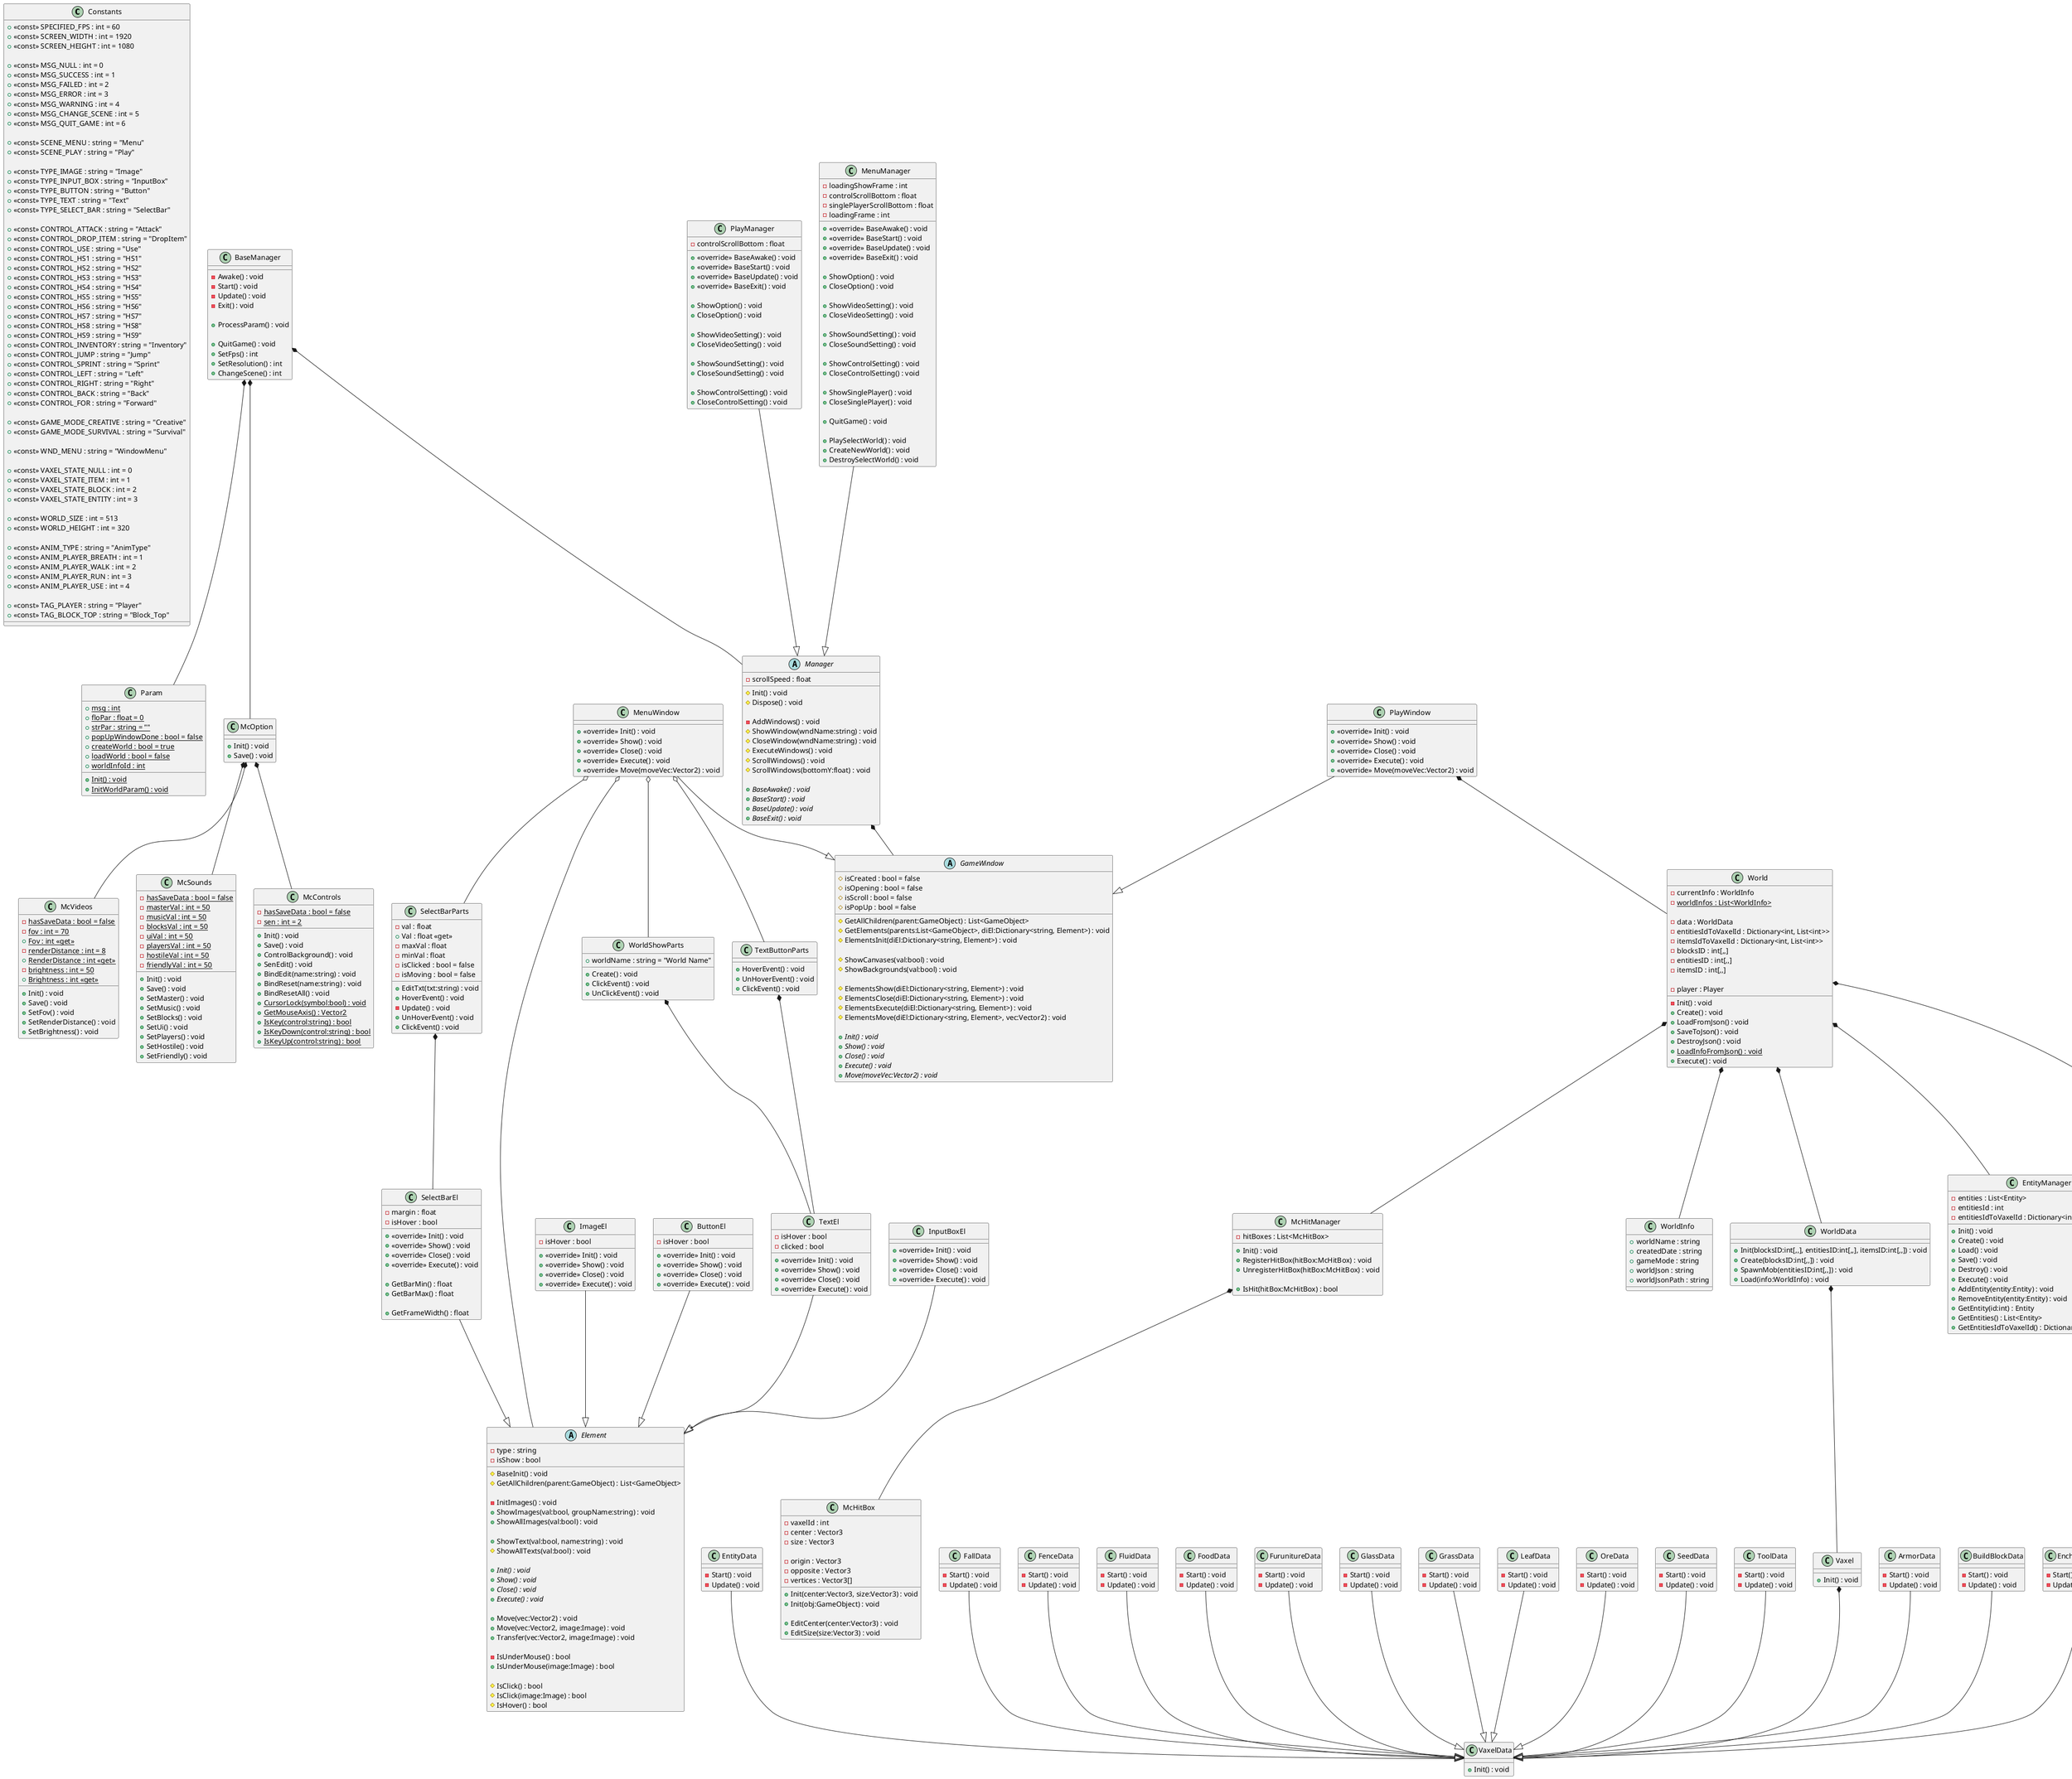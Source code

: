 @startuml Unity Minecraft Class Diagram

class Constants 
{
    + <<const>> SPECIFIED_FPS : int = 60
    + <<const>> SCREEN_WIDTH : int = 1920
    + <<const>> SCREEN_HEIGHT : int = 1080

    + <<const>> MSG_NULL : int = 0
    + <<const>> MSG_SUCCESS : int = 1
    + <<const>> MSG_FAILED : int = 2
    + <<const>> MSG_ERROR : int = 3
    + <<const>> MSG_WARNING : int = 4
    + <<const>> MSG_CHANGE_SCENE : int = 5
    + <<const>> MSG_QUIT_GAME : int = 6

    + <<const>> SCENE_MENU : string = "Menu"
    + <<const>> SCENE_PLAY : string = "Play"

    + <<const>> TYPE_IMAGE : string = "Image"
    + <<const>> TYPE_INPUT_BOX : string = "InputBox"
    + <<const>> TYPE_BUTTON : string = "Button"
    + <<const>> TYPE_TEXT : string = "Text"
    + <<const>> TYPE_SELECT_BAR : string = "SelectBar"

    + <<const>> CONTROL_ATTACK : string = "Attack"
    + <<const>> CONTROL_DROP_ITEM : string = "DropItem"
    + <<const>> CONTROL_USE : string = "Use"
    + <<const>> CONTROL_HS1 : string = "HS1"
    + <<const>> CONTROL_HS2 : string = "HS2"
    + <<const>> CONTROL_HS3 : string = "HS3"
    + <<const>> CONTROL_HS4 : string = "HS4"
    + <<const>> CONTROL_HS5 : string = "HS5"
    + <<const>> CONTROL_HS6 : string = "HS6"
    + <<const>> CONTROL_HS7 : string = "HS7"
    + <<const>> CONTROL_HS8 : string = "HS8"
    + <<const>> CONTROL_HS9 : string = "HS9"
    + <<const>> CONTROL_INVENTORY : string = "Inventory"
    + <<const>> CONTROL_JUMP : string = "Jump"
    + <<const>> CONTROL_SPRINT : string = "Sprint"
    + <<const>> CONTROL_LEFT : string = "Left"
    + <<const>> CONTROL_RIGHT : string = "Right"
    + <<const>> CONTROL_BACK : string = "Back"
    + <<const>> CONTROL_FOR : string = "Forward"

    + <<const>> GAME_MODE_CREATIVE : string = "Creative"
    + <<const>> GAME_MODE_SURVIVAL : string = "Survival"

    + <<const>> WND_MENU : string = "WindowMenu"

    + <<const>> VAXEL_STATE_NULL : int = 0
    + <<const>> VAXEL_STATE_ITEM : int = 1
    + <<const>> VAXEL_STATE_BLOCK : int = 2
    + <<const>> VAXEL_STATE_ENTITY : int = 3

    + <<const>> WORLD_SIZE : int = 513
    + <<const>> WORLD_HEIGHT : int = 320

    + <<const>> ANIM_TYPE : string = "AnimType"
    + <<const>> ANIM_PLAYER_BREATH : int = 1
    + <<const>> ANIM_PLAYER_WALK : int = 2
    + <<const>> ANIM_PLAYER_RUN : int = 3
    + <<const>> ANIM_PLAYER_USE : int = 4

    + <<const>> TAG_PLAYER : string = "Player"
    + <<const>> TAG_BLOCK_TOP : string = "Block_Top"
}

class Param 
{
    + {static} msg : int
    + {static} floPar : float = 0
    + {static} strPar : string = ""
    + {static} popUpWindowDone : bool = false
    + {static} createWorld : bool = true
    + {static} loadWorld : bool = false
    + {static} worldInfoId : int
    + {static} Init() : void
    + {static} InitWorldParam() : void
}

BaseManager *-- Manager
BaseManager *-- McOption
BaseManager *-- Param
class BaseManager 
{
    - Awake() : void
    - Start() : void
    - Update() : void
    - Exit() : void

    + ProcessParam() : void

    + QuitGame() : void
    + SetFps() : int
    + SetResolution() : int
    + ChangeScene() : int
}

Manager *-- GameWindow
abstract class Manager 
{
    - scrollSpeed : float

    # Init() : void
    # Dispose() : void

    - AddWindows() : void
    # ShowWindow(wndName:string) : void
    # CloseWindow(wndName:string) : void
    # ExecuteWindows() : void
    # ScrollWindows() : void
    # ScrollWindows(bottomY:float) : void

    {abstract} + BaseAwake() : void
    {abstract} + BaseStart() : void
    {abstract} + BaseUpdate() : void
    {abstract} + BaseExit() : void
}

MenuManager --|> Manager
class MenuManager 
{
    - loadingShowFrame : int
    - controlScrollBottom : float
    - singlePlayerScrollBottom : float
    - loadingFrame : int

    + <<override>> BaseAwake() : void
    + <<override>> BaseStart() : void
    + <<override>> BaseUpdate() : void
    + <<override>> BaseExit() : void

    + ShowOption() : void
    + CloseOption() : void

    + ShowVideoSetting() : void
    + CloseVideoSetting() : void

    + ShowSoundSetting() : void
    + CloseSoundSetting() : void

    + ShowControlSetting() : void
    + CloseControlSetting() : void

    + ShowSinglePlayer() : void
    + CloseSinglePlayer() : void

    + QuitGame() : void

    + PlaySelectWorld() : void
    + CreateNewWorld() : void
    + DestroySelectWorld() : void
}

PlayManager --|> Manager
class PlayManager 
{
    - controlScrollBottom : float

    + <<override>> BaseAwake() : void
    + <<override>> BaseStart() : void
    + <<override>> BaseUpdate() : void
    + <<override>> BaseExit() : void

    + ShowOption() : void
    + CloseOption() : void

    + ShowVideoSetting() : void
    + CloseVideoSetting() : void

    + ShowSoundSetting() : void
    + CloseSoundSetting() : void

    + ShowControlSetting() : void
    + CloseControlSetting() : void
}

abstract class GameWindow 
{
    # isCreated : bool = false
    # isOpening : bool = false
    # isScroll : bool = false
    # isPopUp : bool = false

    # GetAllChildren(parent:GameObject) : List<GameObject>
    # GetElements(parents:List<GameObject>, diEl:Dictionary<string, Element>) : void
    # ElementsInit(diEl:Dictionary<string, Element>) : void

    # ShowCanvases(val:bool) : void
    # ShowBackgrounds(val:bool) : void

    # ElementsShow(diEl:Dictionary<string, Element>) : void
    # ElementsClose(diEl:Dictionary<string, Element>) : void
    # ElementsExecute(diEl:Dictionary<string, Element>) : void
    # ElementsMove(diEl:Dictionary<string, Element>, vec:Vector2) : void

    {abstract} + Init() : void
    {abstract} + Show() : void
    {abstract} + Close() : void
    {abstract} + Execute() : void
    {abstract} + Move(moveVec:Vector2) : void
}

MenuWindow o-- Element
MenuWindow --|> GameWindow
MenuWindow o-- SelectBarParts
MenuWindow o-- TextButtonParts
MenuWindow o-- WorldShowParts
class MenuWindow 
{
    + <<override>> Init() : void
    + <<override>> Show() : void
    + <<override>> Close() : void
    + <<override>> Execute() : void
    + <<override>> Move(moveVec:Vector2) : void
}

PlayWindow --|> GameWindow
PlayWindow *-- World
class PlayWindow 
{
    + <<override>> Init() : void
    + <<override>> Show() : void
    + <<override>> Close() : void
    + <<override>> Execute() : void
    + <<override>> Move(moveVec:Vector2) : void
}

abstract class Element 
{
    - type : string
    - isShow : bool

    # BaseInit() : void
    # GetAllChildren(parent:GameObject) : List<GameObject>

    - InitImages() : void
    + ShowImages(val:bool, groupName:string) : void
    + ShowAllImages(val:bool) : void

    + ShowText(val:bool, name:string) : void
    # ShowAllTexts(val:bool) : void

    {abstract} + Init() : void
    {abstract} + Show() : void
    {abstract} + Close() : void
    {abstract} + Execute() : void
    
    + Move(vec:Vector2) : void
    + Move(vec:Vector2, image:Image) : void
    + Transfer(vec:Vector2, image:Image) : void

    - IsUnderMouse() : bool
    + IsUnderMouse(image:Image) : bool

    # IsClick() : bool
    # IsClick(image:Image) : bool
    # IsHover() : bool
}

ImageEl --|> Element
class ImageEl 
{
    - isHover : bool
    + <<override>> Init() : void
    + <<override>> Show() : void
    + <<override>> Close() : void
    + <<override>> Execute() : void
}

ButtonEl --|> Element
class ButtonEl 
{
    - isHover : bool
    + <<override>> Init() : void
    + <<override>> Show() : void
    + <<override>> Close() : void
    + <<override>> Execute() : void
}

TextEl --|> Element
class TextEl 
{
    - isHover : bool
    - clicked : bool

    + <<override>> Init() : void
    + <<override>> Show() : void
    + <<override>> Close() : void
    + <<override>> Execute() : void
}

InputBoxEl --|> Element
class InputBoxEl 
{
    + <<override>> Init() : void
    + <<override>> Show() : void
    + <<override>> Close() : void
    + <<override>> Execute() : void
}

SelectBarEl --|> Element
class SelectBarEl 
{
    - margin : float
    - isHover : bool

    + <<override>> Init() : void
    + <<override>> Show() : void
    + <<override>> Close() : void
    + <<override>> Execute() : void

    + GetBarMin() : float
    + GetBarMax() : float

    + GetFrameWidth() : float
}

TextButtonParts *-- TextEl
class TextButtonParts 
{
    + HoverEvent() : void
    + UnHoverEvent() : void
    + ClickEvent() : void
}

SelectBarParts *-- SelectBarEl
class SelectBarParts 
{
    - val : float
    + Val : float <<get>>
    - maxVal : float
    - minVal : float
    - isClicked : bool = false
    - isMoving : bool = false
    + EditTxt(txt:string) : void
    + HoverEvent() : void
    - Update() : void
    + UnHoverEvent() : void
    + ClickEvent() : void
}

WorldShowParts *-- TextEl
class WorldShowParts 
{
    + worldName : string = "World Name"
    + Create() : void
    + ClickEvent() : void
    + UnClickEvent() : void
}

McOption *-- McVideos
McOption *-- McSounds
McOption *-- McControls
class McOption 
{
    + Init() : void
    + Save() : void
}

class McVideos 
{
    - {static} hasSaveData : bool = false
    - {static} fov : int = 70
    + {static} Fov : int <<get>>
    - {static} renderDistance : int = 8
    + {static} RenderDistance : int <<get>>
    - {static} brightness : int = 50
    + {static} Brightness : int <<get>>
    + Init() : void
    + Save() : void
    + SetFov() : void
    + SetRenderDistance() : void
    + SetBrightness() : void
}

class McSounds 
{
    - {static} hasSaveData : bool = false
    - {static} masterVal : int = 50
    - {static} musicVal : int = 50
    - {static} blocksVal : int = 50
    - {static} uiVal : int = 50
    - {static} playersVal : int = 50
    - {static} hostileVal : int = 50
    - {static} friendlyVal : int = 50
    + Init() : void
    + Save() : void
    + SetMaster() : void
    + SetMusic() : void
    + SetBlocks() : void
    + SetUi() : void
    + SetPlayers() : void
    + SetHostile() : void
    + SetFriendly() : void
}

class McControls 
{
    - {static} hasSaveData : bool = false
    - {static} sen : int = 2
    + Init() : void
    + Save() : void
    + ControlBackground() : void
    + SenEdit() : void
    + BindEdit(name:string) : void
    + BindReset(name:string) : void
    + BindResetAll() : void
    {static} + CursorLock(symbol:bool) : void
    + {static} GetMouseAxis() : Vector2
    {static} + IsKey(control:string) : bool
    {static} + IsKeyDown(control:string) : bool
    {static} + IsKeyUp(control:string) : bool
}

World *-- Player
World *-- WorldData
World *-- WorldInfo
World *-- McHitManager
World *-- EntityManager
class World 
{
    - currentInfo : WorldInfo
    - {static} worldInfos : List<WorldInfo>

    - data : WorldData
    - entitiesIdToVaxelId : Dictionary<int, List<int>>
    - itemsIdToVaxelId : Dictionary<int, List<int>> 
    - blocksID : int[,,] 
    - entitiesID : int[,,] 
    - itemsID : int[,,] 

    - player : Player

    - Init() : void
    + Create() : void
    + LoadFromJson() : void
    + SaveToJson() : void
    + DestroyJson() : void
    + {static} LoadInfoFromJson() : void
    + Execute() : void
}

class McHitBox 
{
    - vaxelId : int
    - center : Vector3
    - size : Vector3

    - origin : Vector3
    - opposite : Vector3
    - vertices : Vector3[]

    + Init(center:Vector3, size:Vector3) : void
    + Init(obj:GameObject) : void

    + EditCenter(center:Vector3) : void
    + EditSize(size:Vector3) : void
}

McHitManager *-- McHitBox
class McHitManager 
{
    - hitBoxes : List<McHitBox>

    + Init() : void
    + RegisterHitBox(hitBox:McHitBox) : void
    + UnregisterHitBox(hitBox:McHitBox) : void

    + IsHit(hitBox:McHitBox) : bool
}

WorldData *-- Vaxel
class WorldData 
{
    + Init(blocksID:int[,,], entitiesID:int[,,], itemsID:int[,,]) : void
    + Create(blocksID:int[,,]) : void
    + SpawnMob(entitiesID:int[,,]) : void
    + Load(info:WorldInfo) : void
}

class WorldInfo {
    + worldName : string
    + createdDate : string
    + gameMode : string
    + worldJson : string
    + worldJsonPath : string
}

Player *-- PlayerData
class Player 
{

    - speed : float = 0.0f
    - walkingSpeed : float = 7.0f
    - runningSpeed : float = 10.0f
    - jumpingSpeedAspect : float = 1.2f
    - jumpForce : float = 5.0f
    - isGrounded : bool = true
    - groundCount : int = 0
    - notGroundingFrame : int = 0
    - isRunning : bool = false
    - isFlying : bool = false
    - diffRunningFov : float = 30.0f
    + Init() : void
    + Create() : void
    + Load() : void
    + ViewUpdate() : void
    + MoveUpdate() : void
    + FlyUpdate() : void
    + Jump() : void
    + Execute() : void
    + FrameStart() : void
    + FrameFinish() : void
    + LoadFromJson() : void
    + SaveToJson() : void
    + DestoroyJson() : void
    - OnCollisionEnter(collision:Collision) : void
    - OnCollisionStay(collision:Collision) : void
    - OnCollisionExit(collision:Collision) : void
}

class PlayerData 
{

}

class Entity
{

}

EntityManager *-- Entity
class EntityManager
{
    - entities : List<Entity>
    - entitiesId : int
    - entitiesIdToVaxelId : Dictionary<int, List<int>>

    + Init() : void
    + Create() : void
    + Load() : void
    + Save() : void
    + Destroy() : void
    + Execute() : void
    + AddEntity(entity:Entity) : void
    + RemoveEntity(entity:Entity) : void
    + GetEntity(id:int) : Entity
    + GetEntities() : List<Entity>
    + GetEntitiesIdToVaxelId() : Dictionary<int, List<int>>
}





Vaxel *-- VaxelData
class Vaxel 
{
    + Init() : void
}

class VaxelData 
{
    + Init() : void
}

ArmorData --|> VaxelData
class ArmorData {
    - Start() : void
    - Update() : void
}

BuildBlockData --|> VaxelData
class BuildBlockData 
{
    - Start() : void
    - Update() : void
}

EnchantBookData --|> VaxelData
class EnchantBookData 
{
    - Start() : void
    - Update() : void
}

EntityData --|> VaxelData
class EntityData 
{
    - Start() : void
    - Update() : void
}

FallData --|> VaxelData
class FallData 
{
    - Start() : void
    - Update() : void
}

FenceData --|> VaxelData
class FenceData 
{
    - Start() : void
    - Update() : void
}

FluidData --|> VaxelData
class FluidData 
{
    - Start() : void
    - Update() : void
}

FoodData --|> VaxelData
class FoodData 
{
    - Start() : void
    - Update() : void
}

FurunitureData --|> VaxelData
class FurunitureData 
{
    - Start() : void
    - Update() : void
}

GlassData --|> VaxelData
class GlassData 
{
    - Start() : void
    - Update() : void
}

GrassData --|> VaxelData
class GrassData 
{
    - Start() : void
    - Update() : void
}

LeafData --|> VaxelData
class LeafData 
{
    - Start() : void
    - Update() : void
}

OreData --|> VaxelData
class OreData 
{
    - Start() : void
    - Update() : void
}

SeedData --|> VaxelData
class SeedData 
{
    - Start() : void
    - Update() : void
}

ToolData --|> VaxelData
class ToolData 
{
    - Start() : void
    - Update() : void
}


@enduml